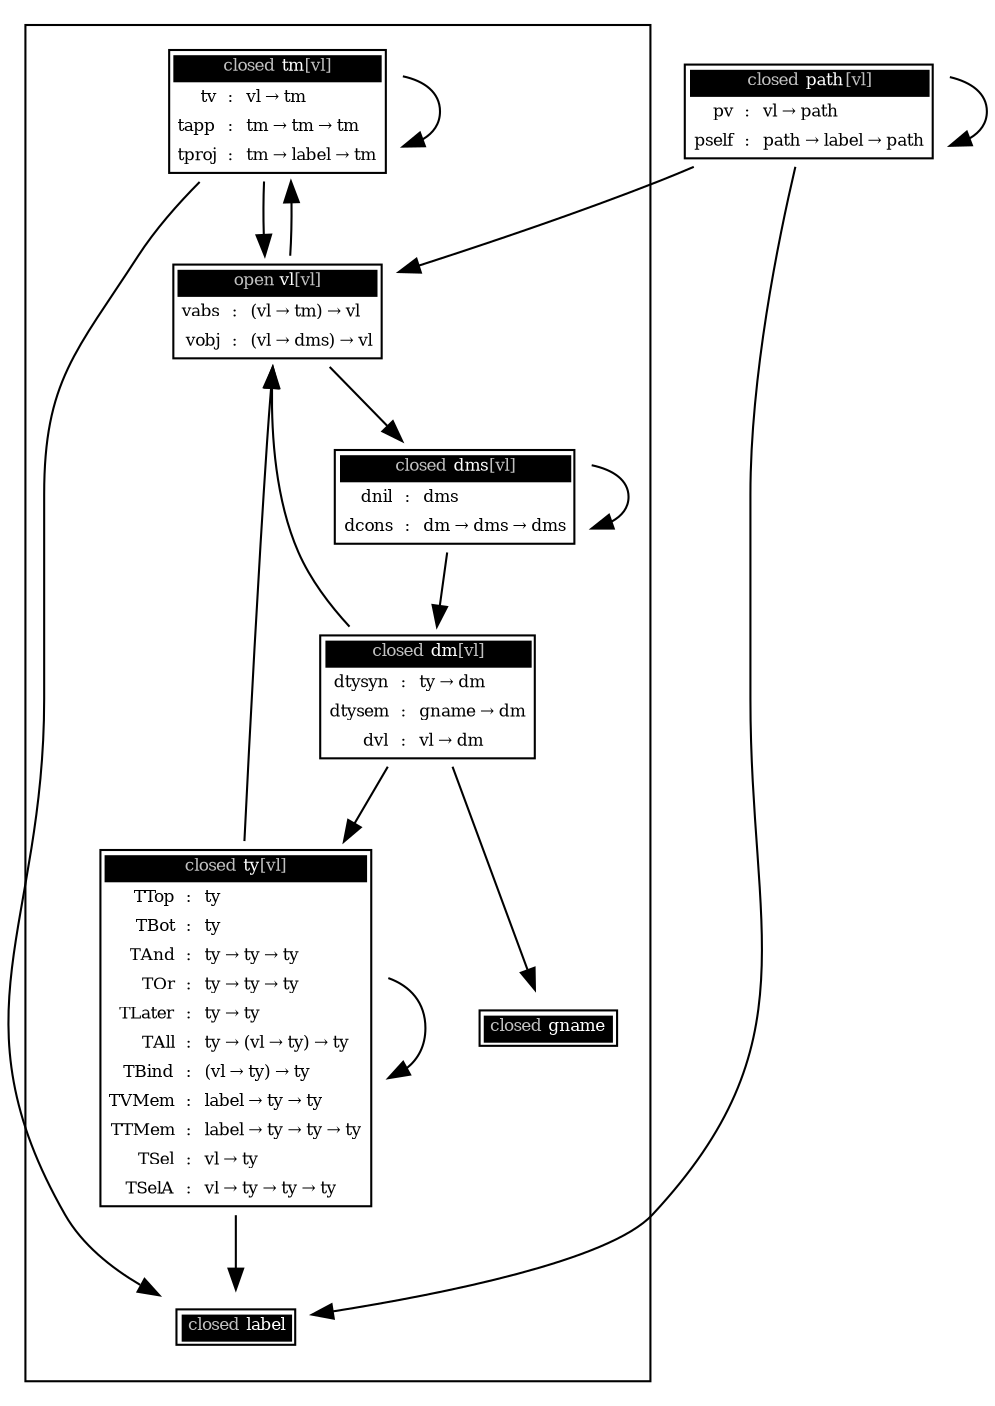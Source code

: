 strict digraph {
    node [shape=plaintext
         ,fontsize=8];
    subgraph cluster {
        tm [label=<<TABLE BORDER="1" CELLBORDER="0" CELLSPACING="1"><TR><TD ALIGN="CENTER" COLSPAN="3" BGCOLOR="black"><FONT COLOR="gray">closed </FONT><FONT COLOR="white">tm</FONT><FONT COLOR="gray">[vl]</FONT></TD></TR>
                                                                    <TR><TD ALIGN="RIGHT">tv</TD> <TD ALIGN="CENTER">:</TD> <TD ALIGN="LEFT">vl → tm</TD></TR>
                                                                    <TR><TD ALIGN="RIGHT">tapp</TD> <TD ALIGN="CENTER">:</TD> <TD ALIGN="LEFT">tm → tm → tm</TD></TR>
                                                                    <TR><TD ALIGN="RIGHT">tproj</TD> <TD ALIGN="CENTER">:</TD> <TD ALIGN="LEFT">tm → label → tm</TD></TR></TABLE>>];
        vl [label=<<TABLE BORDER="1" CELLBORDER="0" CELLSPACING="1"><TR><TD ALIGN="CENTER" COLSPAN="3" BGCOLOR="black"><FONT COLOR="gray">open </FONT><FONT COLOR="white">vl</FONT><FONT COLOR="gray">[vl]</FONT></TD></TR>
                                                                    <TR><TD ALIGN="RIGHT">vabs</TD> <TD ALIGN="CENTER">:</TD> <TD ALIGN="LEFT">(vl → tm) → vl</TD></TR>
                                                                    <TR><TD ALIGN="RIGHT">vobj</TD> <TD ALIGN="CENTER">:</TD> <TD ALIGN="LEFT">(vl → dms) → vl</TD></TR></TABLE>>];
        dms [label=<<TABLE BORDER="1" CELLBORDER="0" CELLSPACING="1"><TR><TD ALIGN="CENTER" COLSPAN="3" BGCOLOR="black"><FONT COLOR="gray">closed </FONT><FONT COLOR="white">dms</FONT><FONT COLOR="gray">[vl]</FONT></TD></TR>
                                                                     <TR><TD ALIGN="RIGHT">dnil</TD> <TD ALIGN="CENTER">:</TD> <TD ALIGN="LEFT">dms</TD></TR>
                                                                     <TR><TD ALIGN="RIGHT">dcons</TD> <TD ALIGN="CENTER">:</TD> <TD ALIGN="LEFT">dm → dms → dms</TD></TR></TABLE>>];
        dm [label=<<TABLE BORDER="1" CELLBORDER="0" CELLSPACING="1"><TR><TD ALIGN="CENTER" COLSPAN="3" BGCOLOR="black"><FONT COLOR="gray">closed </FONT><FONT COLOR="white">dm</FONT><FONT COLOR="gray">[vl]</FONT></TD></TR>
                                                                    <TR><TD ALIGN="RIGHT">dtysyn</TD> <TD ALIGN="CENTER">:</TD> <TD ALIGN="LEFT">ty → dm</TD></TR>
                                                                    <TR><TD ALIGN="RIGHT">dtysem</TD> <TD ALIGN="CENTER">:</TD> <TD ALIGN="LEFT">gname → dm</TD></TR>
                                                                    <TR><TD ALIGN="RIGHT">dvl</TD> <TD ALIGN="CENTER">:</TD> <TD ALIGN="LEFT">vl → dm</TD></TR></TABLE>>];
        ty [label=<<TABLE BORDER="1" CELLBORDER="0" CELLSPACING="1"><TR><TD ALIGN="CENTER" COLSPAN="3" BGCOLOR="black"><FONT COLOR="gray">closed </FONT><FONT COLOR="white">ty</FONT><FONT COLOR="gray">[vl]</FONT></TD></TR>
                                                                    <TR><TD ALIGN="RIGHT">TTop</TD> <TD ALIGN="CENTER">:</TD> <TD ALIGN="LEFT">ty</TD></TR>
                                                                    <TR><TD ALIGN="RIGHT">TBot</TD> <TD ALIGN="CENTER">:</TD> <TD ALIGN="LEFT">ty</TD></TR>
                                                                    <TR><TD ALIGN="RIGHT">TAnd</TD> <TD ALIGN="CENTER">:</TD> <TD ALIGN="LEFT">ty → ty → ty</TD></TR>
                                                                    <TR><TD ALIGN="RIGHT">TOr</TD> <TD ALIGN="CENTER">:</TD> <TD ALIGN="LEFT">ty → ty → ty</TD></TR>
                                                                    <TR><TD ALIGN="RIGHT">TLater</TD> <TD ALIGN="CENTER">:</TD> <TD ALIGN="LEFT">ty → ty</TD></TR>
                                                                    <TR><TD ALIGN="RIGHT">TAll</TD> <TD ALIGN="CENTER">:</TD> <TD ALIGN="LEFT">ty → (vl → ty) → ty</TD></TR>
                                                                    <TR><TD ALIGN="RIGHT">TBind</TD> <TD ALIGN="CENTER">:</TD> <TD ALIGN="LEFT">(vl → ty) → ty</TD></TR>
                                                                    <TR><TD ALIGN="RIGHT">TVMem</TD> <TD ALIGN="CENTER">:</TD> <TD ALIGN="LEFT">label → ty → ty</TD></TR>
                                                                    <TR><TD ALIGN="RIGHT">TTMem</TD> <TD ALIGN="CENTER">:</TD> <TD ALIGN="LEFT">label → ty → ty → ty</TD></TR>
                                                                    <TR><TD ALIGN="RIGHT">TSel</TD> <TD ALIGN="CENTER">:</TD> <TD ALIGN="LEFT">vl → ty</TD></TR>
                                                                    <TR><TD ALIGN="RIGHT">TSelA</TD> <TD ALIGN="CENTER">:</TD> <TD ALIGN="LEFT">vl → ty → ty → ty</TD></TR></TABLE>>];
        tm -> vl;
        tm -> tm;
        tm -> label;
        vl -> tm;
        vl -> dms;
        dms -> dm;
        dms -> dms;
        dm -> ty;
        dm -> gname;
        dm -> vl;
        ty -> ty;
        ty -> label;
        ty -> vl;
    }
    label [label=<<TABLE BORDER="1" CELLBORDER="0" CELLSPACING="1"><TR><TD ALIGN="CENTER" COLSPAN="3" BGCOLOR="black"><FONT COLOR="gray">closed </FONT><FONT COLOR="white">label</FONT></TD></TR></TABLE>>];
    gname [label=<<TABLE BORDER="1" CELLBORDER="0" CELLSPACING="1"><TR><TD ALIGN="CENTER" COLSPAN="3" BGCOLOR="black"><FONT COLOR="gray">closed </FONT><FONT COLOR="white">gname</FONT></TD></TR></TABLE>>];
    path [label=<<TABLE BORDER="1" CELLBORDER="0" CELLSPACING="1"><TR><TD ALIGN="CENTER" COLSPAN="3" BGCOLOR="black"><FONT COLOR="gray">closed </FONT><FONT COLOR="white">path</FONT><FONT COLOR="gray">[vl]</FONT></TD></TR>
                                                                  <TR><TD ALIGN="RIGHT">pv</TD> <TD ALIGN="CENTER">:</TD> <TD ALIGN="LEFT">vl → path</TD></TR>
                                                                  <TR><TD ALIGN="RIGHT">pself</TD> <TD ALIGN="CENTER">:</TD> <TD ALIGN="LEFT">path → label → path</TD></TR></TABLE>>];
    path -> vl;
    path -> path;
    path -> label;
}